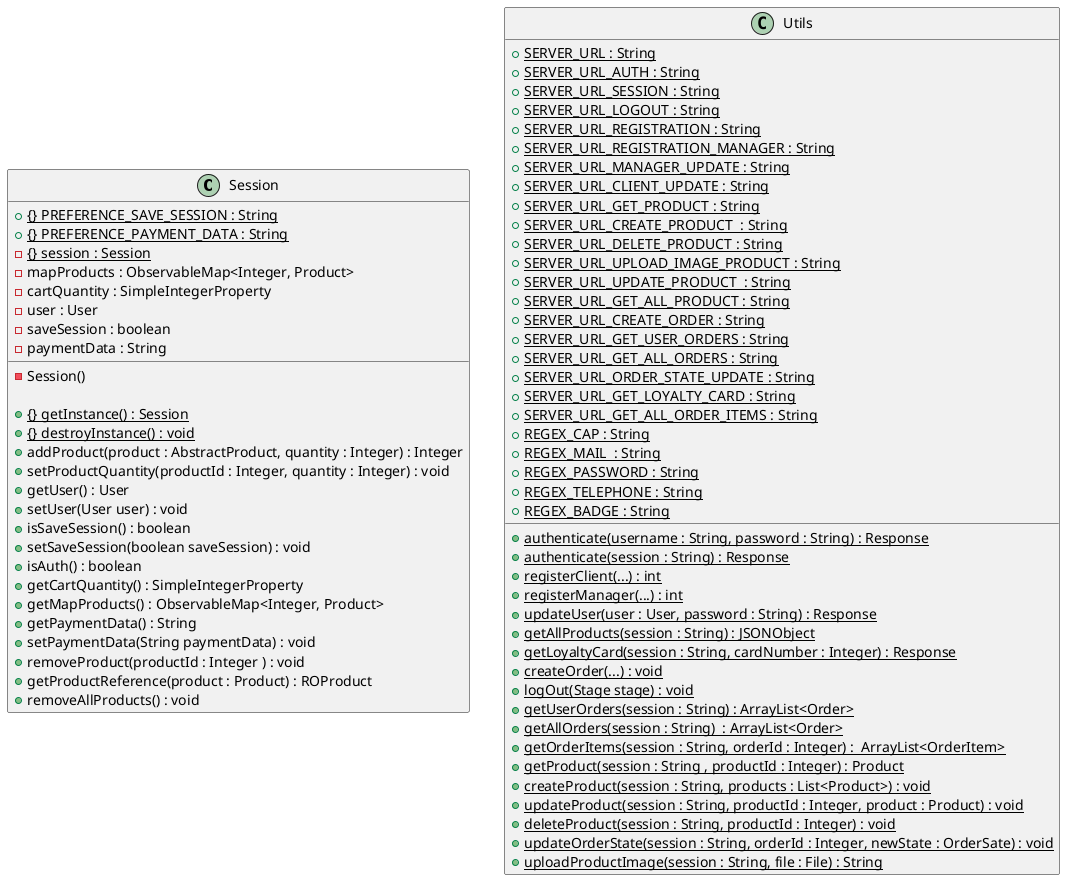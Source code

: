 @startuml

class Session {
    + {{static}} PREFERENCE_SAVE_SESSION : String
    + {{static}} PREFERENCE_PAYMENT_DATA : String
    - {{static}} session : Session 
    - mapProducts : ObservableMap<Integer, Product>
    - cartQuantity : SimpleIntegerProperty
    - user : User
    - saveSession : boolean
    - paymentData : String
    
    - Session()
    
    + {{static}} getInstance() : Session
    + {{static}} destroyInstance() : void
    + addProduct(product : AbstractProduct, quantity : Integer) : Integer
    + setProductQuantity(productId : Integer, quantity : Integer) : void
    + getUser() : User
    + setUser(User user) : void
    + isSaveSession() : boolean
    + setSaveSession(boolean saveSession) : void
    + isAuth() : boolean
    + getCartQuantity() : SimpleIntegerProperty
    + getMapProducts() : ObservableMap<Integer, Product>
    + getPaymentData() : String
    + setPaymentData(String paymentData) : void
    + removeProduct(productId : Integer ) : void
    + getProductReference(product : Product) : ROProduct
    + removeAllProducts() : void
}

class Utils{
    + {static} SERVER_URL : String
    + {static} SERVER_URL_AUTH : String
    + {static} SERVER_URL_SESSION : String
    + {static} SERVER_URL_LOGOUT : String
    + {static} SERVER_URL_REGISTRATION : String
    + {static} SERVER_URL_REGISTRATION_MANAGER : String
    + {static} SERVER_URL_MANAGER_UPDATE : String
    + {static} SERVER_URL_CLIENT_UPDATE : String
    + {static} SERVER_URL_GET_PRODUCT : String
    + {static} SERVER_URL_CREATE_PRODUCT  : String
    + {static} SERVER_URL_DELETE_PRODUCT : String
    + {static} SERVER_URL_UPLOAD_IMAGE_PRODUCT : String
    + {static} SERVER_URL_UPDATE_PRODUCT  : String
    + {static} SERVER_URL_GET_ALL_PRODUCT : String
    + {static} SERVER_URL_CREATE_ORDER : String
    + {static} SERVER_URL_GET_USER_ORDERS : String 
    + {static} SERVER_URL_GET_ALL_ORDERS : String 
    + {static} SERVER_URL_ORDER_STATE_UPDATE : String 
    + {static} SERVER_URL_GET_LOYALTY_CARD : String 
    + {static} SERVER_URL_GET_ALL_ORDER_ITEMS : String
    + {static} REGEX_CAP : String
    + {static} REGEX_MAIL  : String
    + {static} REGEX_PASSWORD : String
    + {static} REGEX_TELEPHONE : String
    + {static} REGEX_BADGE : String
    + {static} authenticate(username : String, password : String) : Response
    + {static} authenticate(session : String) : Response
    + {static} registerClient(...) : int
    + {static} registerManager(...) : int
    + {static} updateUser(user : User, password : String) : Response
    + {static} getAllProducts(session : String) : JSONObject
    + {static} getLoyaltyCard(session : String, cardNumber : Integer) : Response
    + {static} createOrder(...) : void
    + {static} logOut(Stage stage) : void
    + {static} getUserOrders(session : String) : ArrayList<Order>
    + {static} getAllOrders(session : String)  : ArrayList<Order>
    + {static} getOrderItems(session : String, orderId : Integer) :  ArrayList<OrderItem> 
    + {static} getProduct(session : String , productId : Integer) : Product
    + {static} createProduct(session : String, products : List<Product>) : void 
    + {static} updateProduct(session : String, productId : Integer, product : Product) : void
    + {static} deleteProduct(session : String, productId : Integer) : void
    + {static} updateOrderState(session : String, orderId : Integer, newState : OrderSate) : void
    + {static} uploadProductImage(session : String, file : File) : String
}

@enduml
